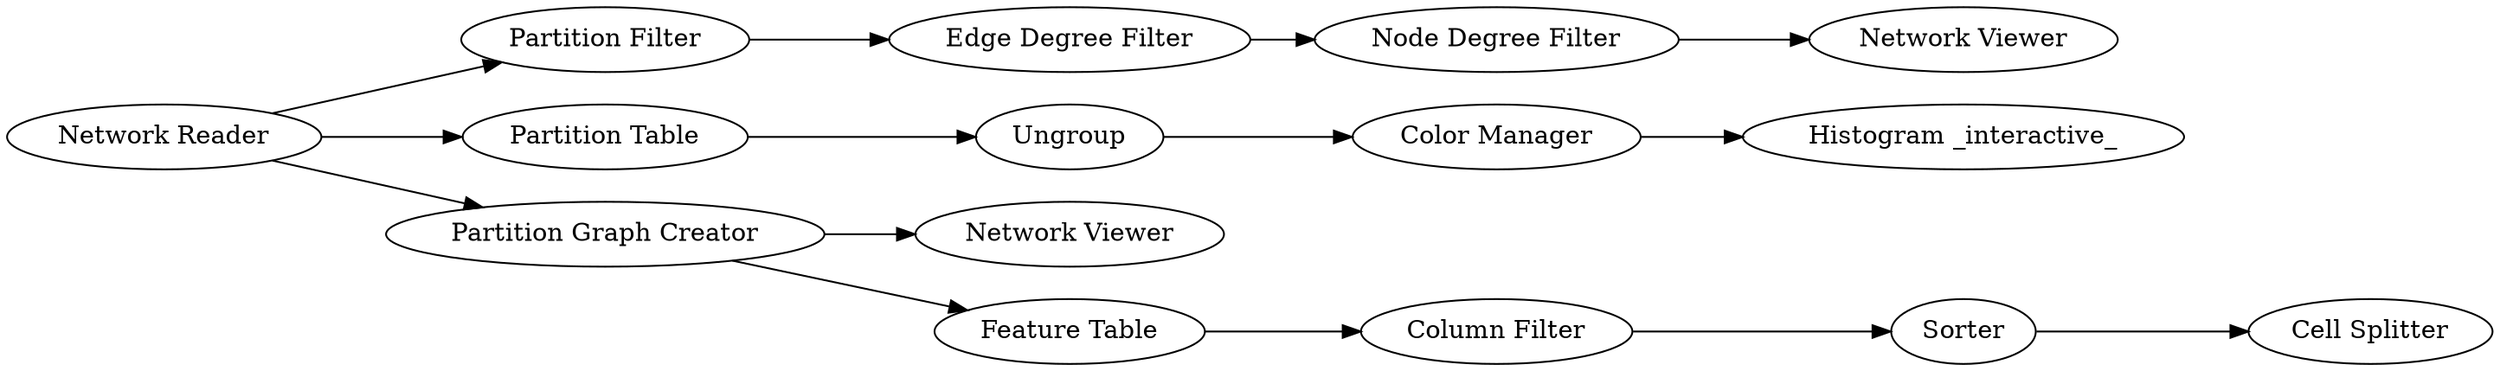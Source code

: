digraph {
	1 [label="Network Reader"]
	2 [label="Partition Filter"]
	3 [label="Edge Degree Filter"]
	4 [label="Partition Table"]
	5 [label=Ungroup]
	8 [label="Color Manager"]
	9 [label="Histogram _interactive_"]
	10 [label="Partition Graph Creator"]
	11 [label="Network Viewer"]
	12 [label="Network Viewer"]
	13 [label="Node Degree Filter"]
	14 [label="Feature Table"]
	24 [label=Sorter]
	26 [label="Column Filter"]
	28 [label="Cell Splitter"]
	1 -> 2
	1 -> 4
	1 -> 10
	2 -> 3
	3 -> 13
	4 -> 5
	5 -> 8
	8 -> 9
	10 -> 11
	10 -> 14
	13 -> 12
	14 -> 26
	24 -> 28
	26 -> 24
	rankdir=LR
}
